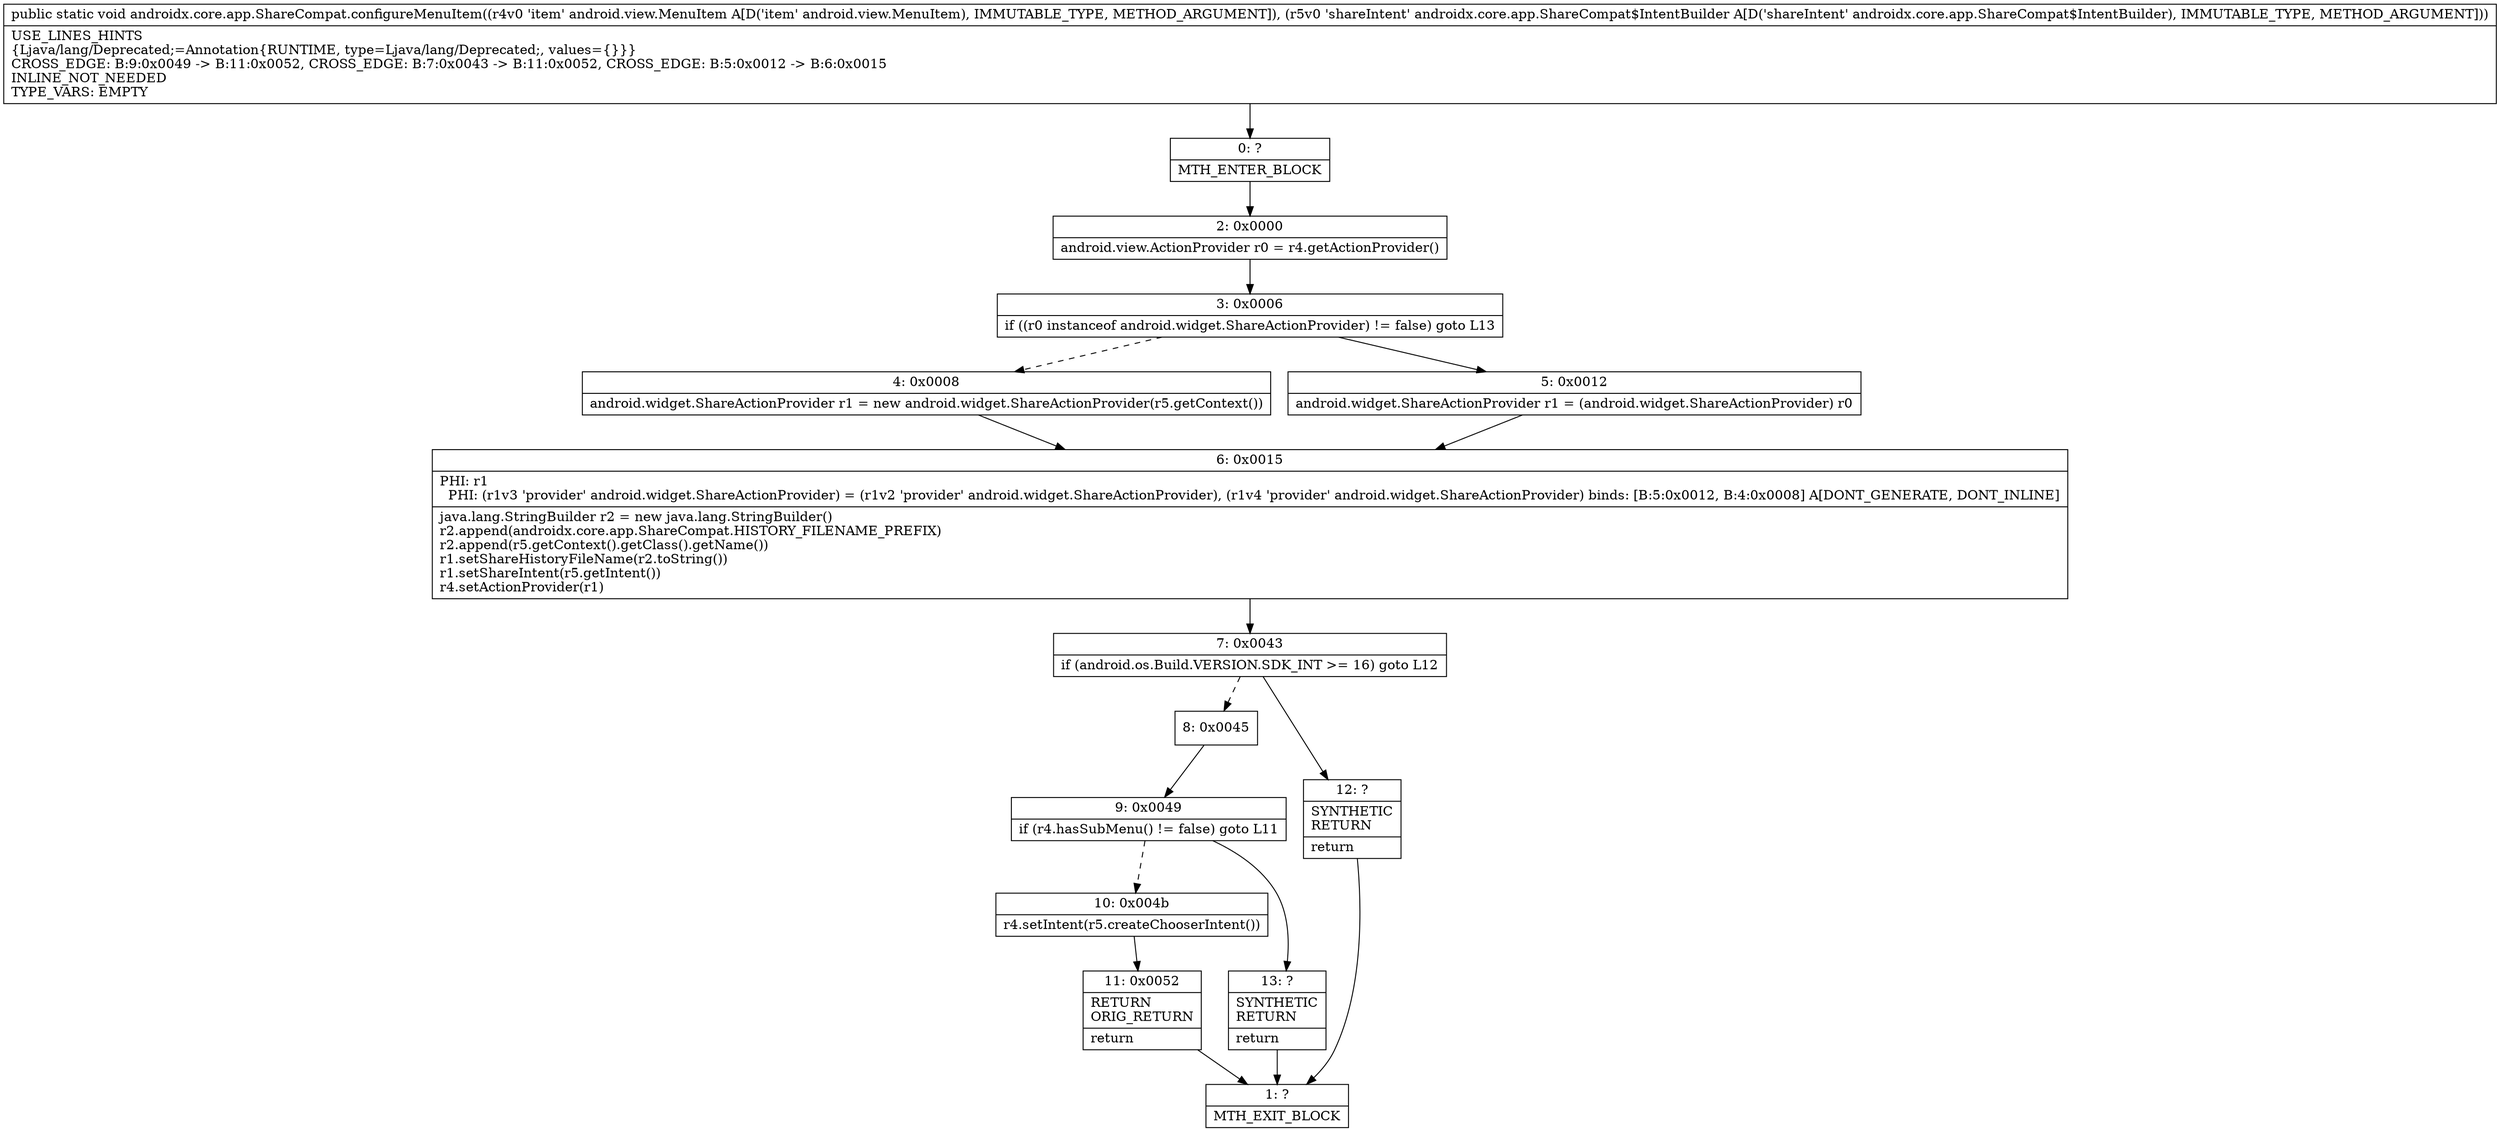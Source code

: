 digraph "CFG forandroidx.core.app.ShareCompat.configureMenuItem(Landroid\/view\/MenuItem;Landroidx\/core\/app\/ShareCompat$IntentBuilder;)V" {
Node_0 [shape=record,label="{0\:\ ?|MTH_ENTER_BLOCK\l}"];
Node_2 [shape=record,label="{2\:\ 0x0000|android.view.ActionProvider r0 = r4.getActionProvider()\l}"];
Node_3 [shape=record,label="{3\:\ 0x0006|if ((r0 instanceof android.widget.ShareActionProvider) != false) goto L13\l}"];
Node_4 [shape=record,label="{4\:\ 0x0008|android.widget.ShareActionProvider r1 = new android.widget.ShareActionProvider(r5.getContext())\l}"];
Node_6 [shape=record,label="{6\:\ 0x0015|PHI: r1 \l  PHI: (r1v3 'provider' android.widget.ShareActionProvider) = (r1v2 'provider' android.widget.ShareActionProvider), (r1v4 'provider' android.widget.ShareActionProvider) binds: [B:5:0x0012, B:4:0x0008] A[DONT_GENERATE, DONT_INLINE]\l|java.lang.StringBuilder r2 = new java.lang.StringBuilder()\lr2.append(androidx.core.app.ShareCompat.HISTORY_FILENAME_PREFIX)\lr2.append(r5.getContext().getClass().getName())\lr1.setShareHistoryFileName(r2.toString())\lr1.setShareIntent(r5.getIntent())\lr4.setActionProvider(r1)\l}"];
Node_7 [shape=record,label="{7\:\ 0x0043|if (android.os.Build.VERSION.SDK_INT \>= 16) goto L12\l}"];
Node_8 [shape=record,label="{8\:\ 0x0045}"];
Node_9 [shape=record,label="{9\:\ 0x0049|if (r4.hasSubMenu() != false) goto L11\l}"];
Node_10 [shape=record,label="{10\:\ 0x004b|r4.setIntent(r5.createChooserIntent())\l}"];
Node_11 [shape=record,label="{11\:\ 0x0052|RETURN\lORIG_RETURN\l|return\l}"];
Node_1 [shape=record,label="{1\:\ ?|MTH_EXIT_BLOCK\l}"];
Node_13 [shape=record,label="{13\:\ ?|SYNTHETIC\lRETURN\l|return\l}"];
Node_12 [shape=record,label="{12\:\ ?|SYNTHETIC\lRETURN\l|return\l}"];
Node_5 [shape=record,label="{5\:\ 0x0012|android.widget.ShareActionProvider r1 = (android.widget.ShareActionProvider) r0\l}"];
MethodNode[shape=record,label="{public static void androidx.core.app.ShareCompat.configureMenuItem((r4v0 'item' android.view.MenuItem A[D('item' android.view.MenuItem), IMMUTABLE_TYPE, METHOD_ARGUMENT]), (r5v0 'shareIntent' androidx.core.app.ShareCompat$IntentBuilder A[D('shareIntent' androidx.core.app.ShareCompat$IntentBuilder), IMMUTABLE_TYPE, METHOD_ARGUMENT]))  | USE_LINES_HINTS\l\{Ljava\/lang\/Deprecated;=Annotation\{RUNTIME, type=Ljava\/lang\/Deprecated;, values=\{\}\}\}\lCROSS_EDGE: B:9:0x0049 \-\> B:11:0x0052, CROSS_EDGE: B:7:0x0043 \-\> B:11:0x0052, CROSS_EDGE: B:5:0x0012 \-\> B:6:0x0015\lINLINE_NOT_NEEDED\lTYPE_VARS: EMPTY\l}"];
MethodNode -> Node_0;Node_0 -> Node_2;
Node_2 -> Node_3;
Node_3 -> Node_4[style=dashed];
Node_3 -> Node_5;
Node_4 -> Node_6;
Node_6 -> Node_7;
Node_7 -> Node_8[style=dashed];
Node_7 -> Node_12;
Node_8 -> Node_9;
Node_9 -> Node_10[style=dashed];
Node_9 -> Node_13;
Node_10 -> Node_11;
Node_11 -> Node_1;
Node_13 -> Node_1;
Node_12 -> Node_1;
Node_5 -> Node_6;
}

